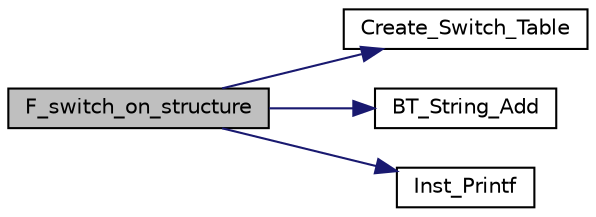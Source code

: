 digraph "F_switch_on_structure"
{
  edge [fontname="Helvetica",fontsize="10",labelfontname="Helvetica",labelfontsize="10"];
  node [fontname="Helvetica",fontsize="10",shape=record];
  rankdir="LR";
  Node1 [label="F_switch_on_structure",height=0.2,width=0.4,color="black", fillcolor="grey75", style="filled", fontcolor="black"];
  Node1 -> Node2 [color="midnightblue",fontsize="10",style="solid",fontname="Helvetica"];
  Node2 [label="Create_Switch_Table",height=0.2,width=0.4,color="black", fillcolor="white", style="filled",URL="$wam2ma_8c.html#acef1e9fb9563bc4785159360aa64e422"];
  Node1 -> Node3 [color="midnightblue",fontsize="10",style="solid",fontname="Helvetica"];
  Node3 [label="BT_String_Add",height=0.2,width=0.4,color="black", fillcolor="white", style="filled",URL="$bt__string_8c.html#a4d385a49b03f7aeac7c168ef48d492d0"];
  Node1 -> Node4 [color="midnightblue",fontsize="10",style="solid",fontname="Helvetica"];
  Node4 [label="Inst_Printf",height=0.2,width=0.4,color="black", fillcolor="white", style="filled",URL="$wam2ma_8c.html#a3cd8f58f2bf669fecf3c585a066f9d8b"];
}
